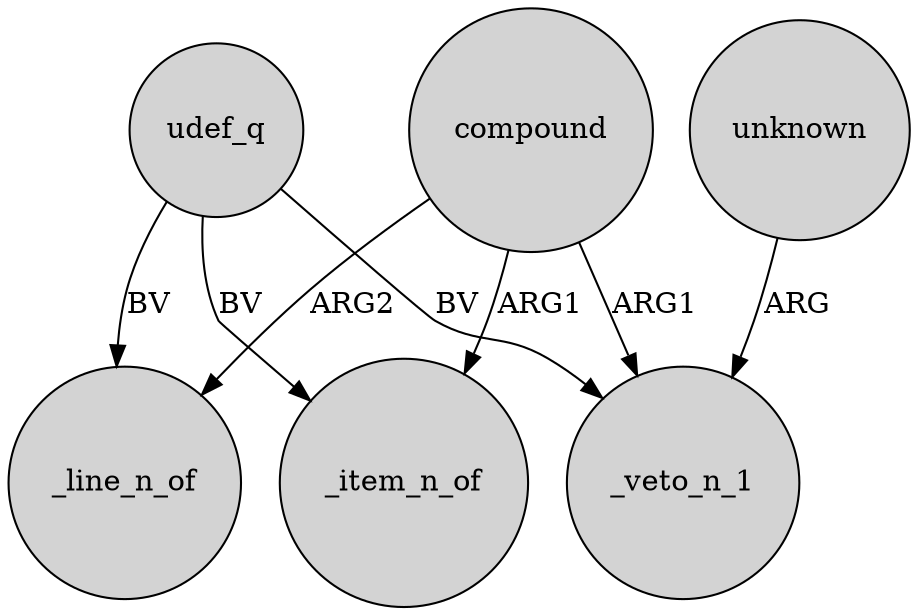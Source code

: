 digraph {
	node [shape=circle style=filled]
	compound -> _item_n_of [label=ARG1]
	udef_q -> _item_n_of [label=BV]
	compound -> _line_n_of [label=ARG2]
	udef_q -> _veto_n_1 [label=BV]
	udef_q -> _line_n_of [label=BV]
	compound -> _veto_n_1 [label=ARG1]
	unknown -> _veto_n_1 [label=ARG]
}
